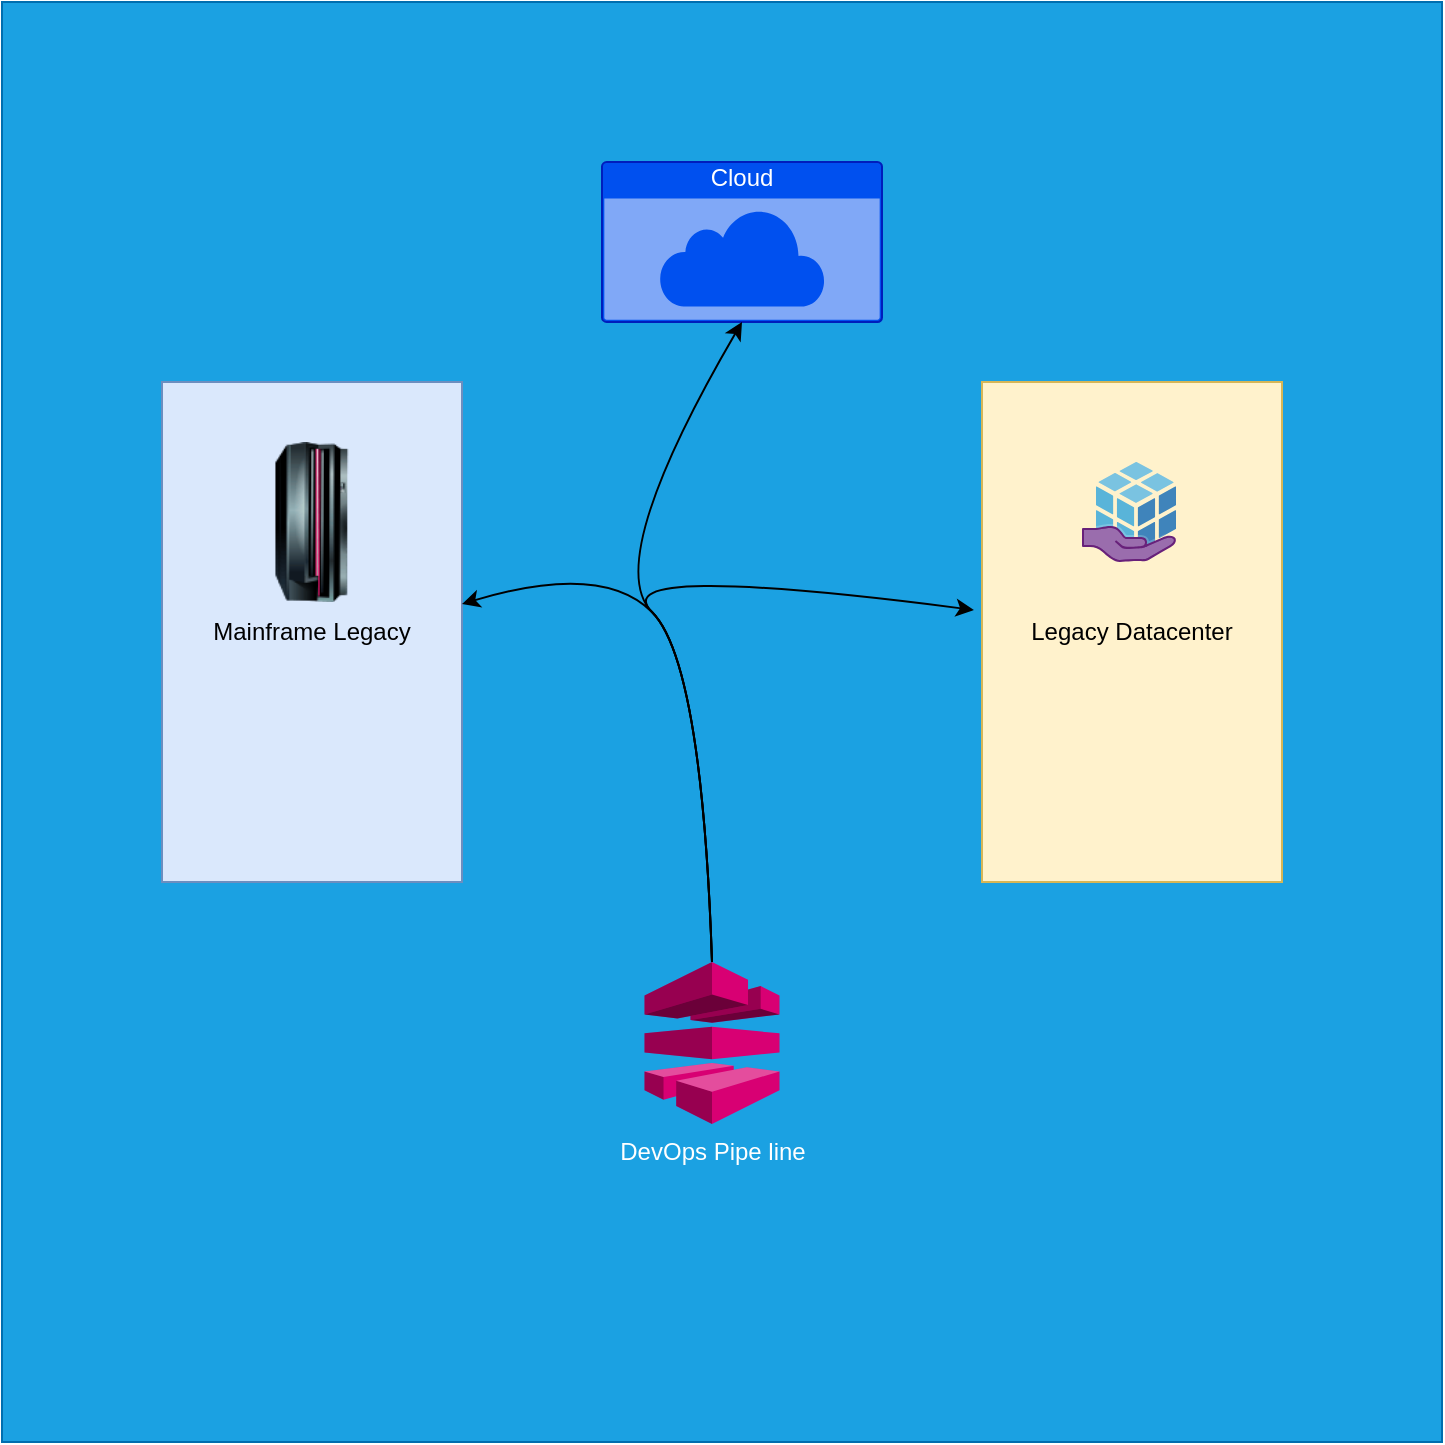 <mxfile version="24.5.5" type="github">
  <diagram name="Page-1" id="mZwM6rzMWvi4H8JNIRrR">
    <mxGraphModel dx="875" dy="576" grid="1" gridSize="10" guides="1" tooltips="1" connect="1" arrows="1" fold="1" page="1" pageScale="1" pageWidth="850" pageHeight="1100" math="0" shadow="0">
      <root>
        <mxCell id="0" />
        <mxCell id="1" parent="0" />
        <mxCell id="3nUyfWOZzwsNEdxvCIEk-12" value="" style="whiteSpace=wrap;html=1;aspect=fixed;fillColor=#1ba1e2;fontColor=#ffffff;strokeColor=#006EAF;" vertex="1" parent="1">
          <mxGeometry x="100" y="40" width="720" height="720" as="geometry" />
        </mxCell>
        <mxCell id="3nUyfWOZzwsNEdxvCIEk-13" value="Mainframe Legacy" style="rounded=0;whiteSpace=wrap;html=1;rotation=90;horizontal=0;fillColor=#dae8fc;strokeColor=#6c8ebf;" vertex="1" parent="1">
          <mxGeometry x="130" y="280" width="250" height="150" as="geometry" />
        </mxCell>
        <mxCell id="3nUyfWOZzwsNEdxvCIEk-14" value="Legacy Datacenter" style="rounded=0;whiteSpace=wrap;html=1;rotation=90;horizontal=0;fillColor=#fff2cc;strokeColor=#d6b656;" vertex="1" parent="1">
          <mxGeometry x="540" y="280" width="250" height="150" as="geometry" />
        </mxCell>
        <mxCell id="3nUyfWOZzwsNEdxvCIEk-15" value="DevOps Pipe line " style="outlineConnect=0;dashed=0;verticalLabelPosition=bottom;verticalAlign=top;align=center;html=1;shape=mxgraph.aws3.codepipeline;fillColor=#d80073;fontColor=#ffffff;strokeColor=#A50040;" vertex="1" parent="1">
          <mxGeometry x="421.25" y="520" width="67.5" height="81" as="geometry" />
        </mxCell>
        <mxCell id="3nUyfWOZzwsNEdxvCIEk-16" value="" style="image;html=1;image=img/lib/clip_art/computers/Mainframe_128x128.png" vertex="1" parent="1">
          <mxGeometry x="215" y="260" width="80" height="80" as="geometry" />
        </mxCell>
        <mxCell id="3nUyfWOZzwsNEdxvCIEk-17" value="" style="image;sketch=0;aspect=fixed;html=1;points=[];align=center;fontSize=12;image=img/lib/mscae/Managed_Applications.svg;" vertex="1" parent="1">
          <mxGeometry x="640" y="270" width="47" height="50" as="geometry" />
        </mxCell>
        <mxCell id="3nUyfWOZzwsNEdxvCIEk-18" value="Cloud" style="html=1;whiteSpace=wrap;strokeColor=#001DBC;fillColor=#0050ef;labelPosition=center;verticalLabelPosition=middle;verticalAlign=top;align=center;fontSize=12;outlineConnect=0;spacingTop=-6;fontColor=#ffffff;sketch=0;shape=mxgraph.sitemap.cloud;" vertex="1" parent="1">
          <mxGeometry x="400" y="120" width="140" height="80" as="geometry" />
        </mxCell>
        <mxCell id="3nUyfWOZzwsNEdxvCIEk-19" value="" style="curved=1;endArrow=classic;html=1;rounded=0;exitX=0.5;exitY=0;exitDx=0;exitDy=0;exitPerimeter=0;entryX=0.444;entryY=0;entryDx=0;entryDy=0;entryPerimeter=0;" edge="1" parent="1" source="3nUyfWOZzwsNEdxvCIEk-15" target="3nUyfWOZzwsNEdxvCIEk-13">
          <mxGeometry width="50" height="50" relative="1" as="geometry">
            <mxPoint x="400" y="370" as="sourcePoint" />
            <mxPoint x="450" y="320" as="targetPoint" />
            <Array as="points">
              <mxPoint x="450" y="370" />
              <mxPoint x="400" y="320" />
            </Array>
          </mxGeometry>
        </mxCell>
        <mxCell id="3nUyfWOZzwsNEdxvCIEk-20" value="" style="curved=1;endArrow=classic;html=1;rounded=0;exitX=0.5;exitY=0;exitDx=0;exitDy=0;exitPerimeter=0;entryX=0.456;entryY=1.027;entryDx=0;entryDy=0;entryPerimeter=0;" edge="1" parent="1" source="3nUyfWOZzwsNEdxvCIEk-15" target="3nUyfWOZzwsNEdxvCIEk-14">
          <mxGeometry width="50" height="50" relative="1" as="geometry">
            <mxPoint x="400" y="370" as="sourcePoint" />
            <mxPoint x="450" y="320" as="targetPoint" />
            <Array as="points">
              <mxPoint x="450" y="370" />
              <mxPoint x="400" y="320" />
            </Array>
          </mxGeometry>
        </mxCell>
        <mxCell id="3nUyfWOZzwsNEdxvCIEk-21" value="" style="curved=1;endArrow=classic;html=1;rounded=0;exitX=0.5;exitY=0;exitDx=0;exitDy=0;exitPerimeter=0;entryX=0.5;entryY=1;entryDx=0;entryDy=0;entryPerimeter=0;" edge="1" parent="1" source="3nUyfWOZzwsNEdxvCIEk-15" target="3nUyfWOZzwsNEdxvCIEk-18">
          <mxGeometry width="50" height="50" relative="1" as="geometry">
            <mxPoint x="400" y="370" as="sourcePoint" />
            <mxPoint x="450" y="320" as="targetPoint" />
            <Array as="points">
              <mxPoint x="450" y="370" />
              <mxPoint x="400" y="320" />
            </Array>
          </mxGeometry>
        </mxCell>
      </root>
    </mxGraphModel>
  </diagram>
</mxfile>
